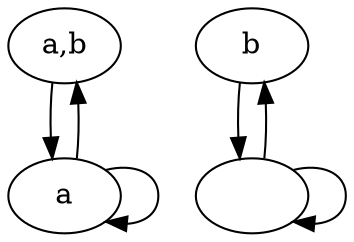 digraph Figure7 {
node[shape=oval];
1[label="a,b"];
node[shape=oval];
2[label="a"];
node[shape=oval];
3[label="b"];
node[shape=oval];
4[label=""];
1->2;
2->2;
2->1;
3->4;
4->4;
4->3;
}
